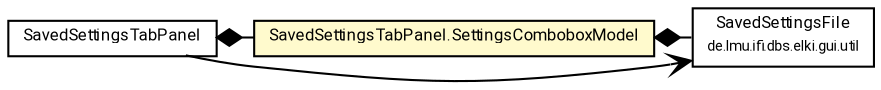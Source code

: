 #!/usr/local/bin/dot
#
# Class diagram 
# Generated by UMLGraph version R5_7_2-60-g0e99a6 (http://www.spinellis.gr/umlgraph/)
#

digraph G {
	graph [fontnames="svg"]
	edge [fontname="Roboto",fontsize=7,labelfontname="Roboto",labelfontsize=7,color="black"];
	node [fontname="Roboto",fontcolor="black",fontsize=8,shape=plaintext,margin=0,width=0,height=0];
	nodesep=0.15;
	ranksep=0.25;
	rankdir=LR;
	// de.lmu.ifi.dbs.elki.gui.multistep.panels.SavedSettingsTabPanel
	c9123447 [label=<<table title="de.lmu.ifi.dbs.elki.gui.multistep.panels.SavedSettingsTabPanel" border="0" cellborder="1" cellspacing="0" cellpadding="2" href="SavedSettingsTabPanel.html" target="_parent">
		<tr><td><table border="0" cellspacing="0" cellpadding="1">
		<tr><td align="center" balign="center"> <font face="Roboto">SavedSettingsTabPanel</font> </td></tr>
		</table></td></tr>
		</table>>, URL="SavedSettingsTabPanel.html"];
	// de.lmu.ifi.dbs.elki.gui.multistep.panels.SavedSettingsTabPanel.SettingsComboboxModel
	c9123448 [label=<<table title="de.lmu.ifi.dbs.elki.gui.multistep.panels.SavedSettingsTabPanel.SettingsComboboxModel" border="0" cellborder="1" cellspacing="0" cellpadding="2" bgcolor="lemonChiffon" href="SavedSettingsTabPanel.SettingsComboboxModel.html" target="_parent">
		<tr><td><table border="0" cellspacing="0" cellpadding="1">
		<tr><td align="center" balign="center"> <font face="Roboto">SavedSettingsTabPanel.SettingsComboboxModel</font> </td></tr>
		</table></td></tr>
		</table>>, URL="SavedSettingsTabPanel.SettingsComboboxModel.html"];
	// de.lmu.ifi.dbs.elki.gui.util.SavedSettingsFile
	c9123474 [label=<<table title="de.lmu.ifi.dbs.elki.gui.util.SavedSettingsFile" border="0" cellborder="1" cellspacing="0" cellpadding="2" href="../../util/SavedSettingsFile.html" target="_parent">
		<tr><td><table border="0" cellspacing="0" cellpadding="1">
		<tr><td align="center" balign="center"> <font face="Roboto">SavedSettingsFile</font> </td></tr>
		<tr><td align="center" balign="center"> <font face="Roboto" point-size="7.0">de.lmu.ifi.dbs.elki.gui.util</font> </td></tr>
		</table></td></tr>
		</table>>, URL="../../util/SavedSettingsFile.html"];
	// de.lmu.ifi.dbs.elki.gui.multistep.panels.SavedSettingsTabPanel composed de.lmu.ifi.dbs.elki.gui.multistep.panels.SavedSettingsTabPanel.SettingsComboboxModel
	c9123447 -> c9123448 [arrowhead=none,arrowtail=diamond,dir=back,weight=6];
	// de.lmu.ifi.dbs.elki.gui.multistep.panels.SavedSettingsTabPanel.SettingsComboboxModel composed de.lmu.ifi.dbs.elki.gui.util.SavedSettingsFile
	c9123448 -> c9123474 [arrowhead=none,arrowtail=diamond,dir=back,weight=6];
	// de.lmu.ifi.dbs.elki.gui.multistep.panels.SavedSettingsTabPanel navassoc de.lmu.ifi.dbs.elki.gui.util.SavedSettingsFile
	c9123447 -> c9123474 [arrowhead=open,weight=1];
}

